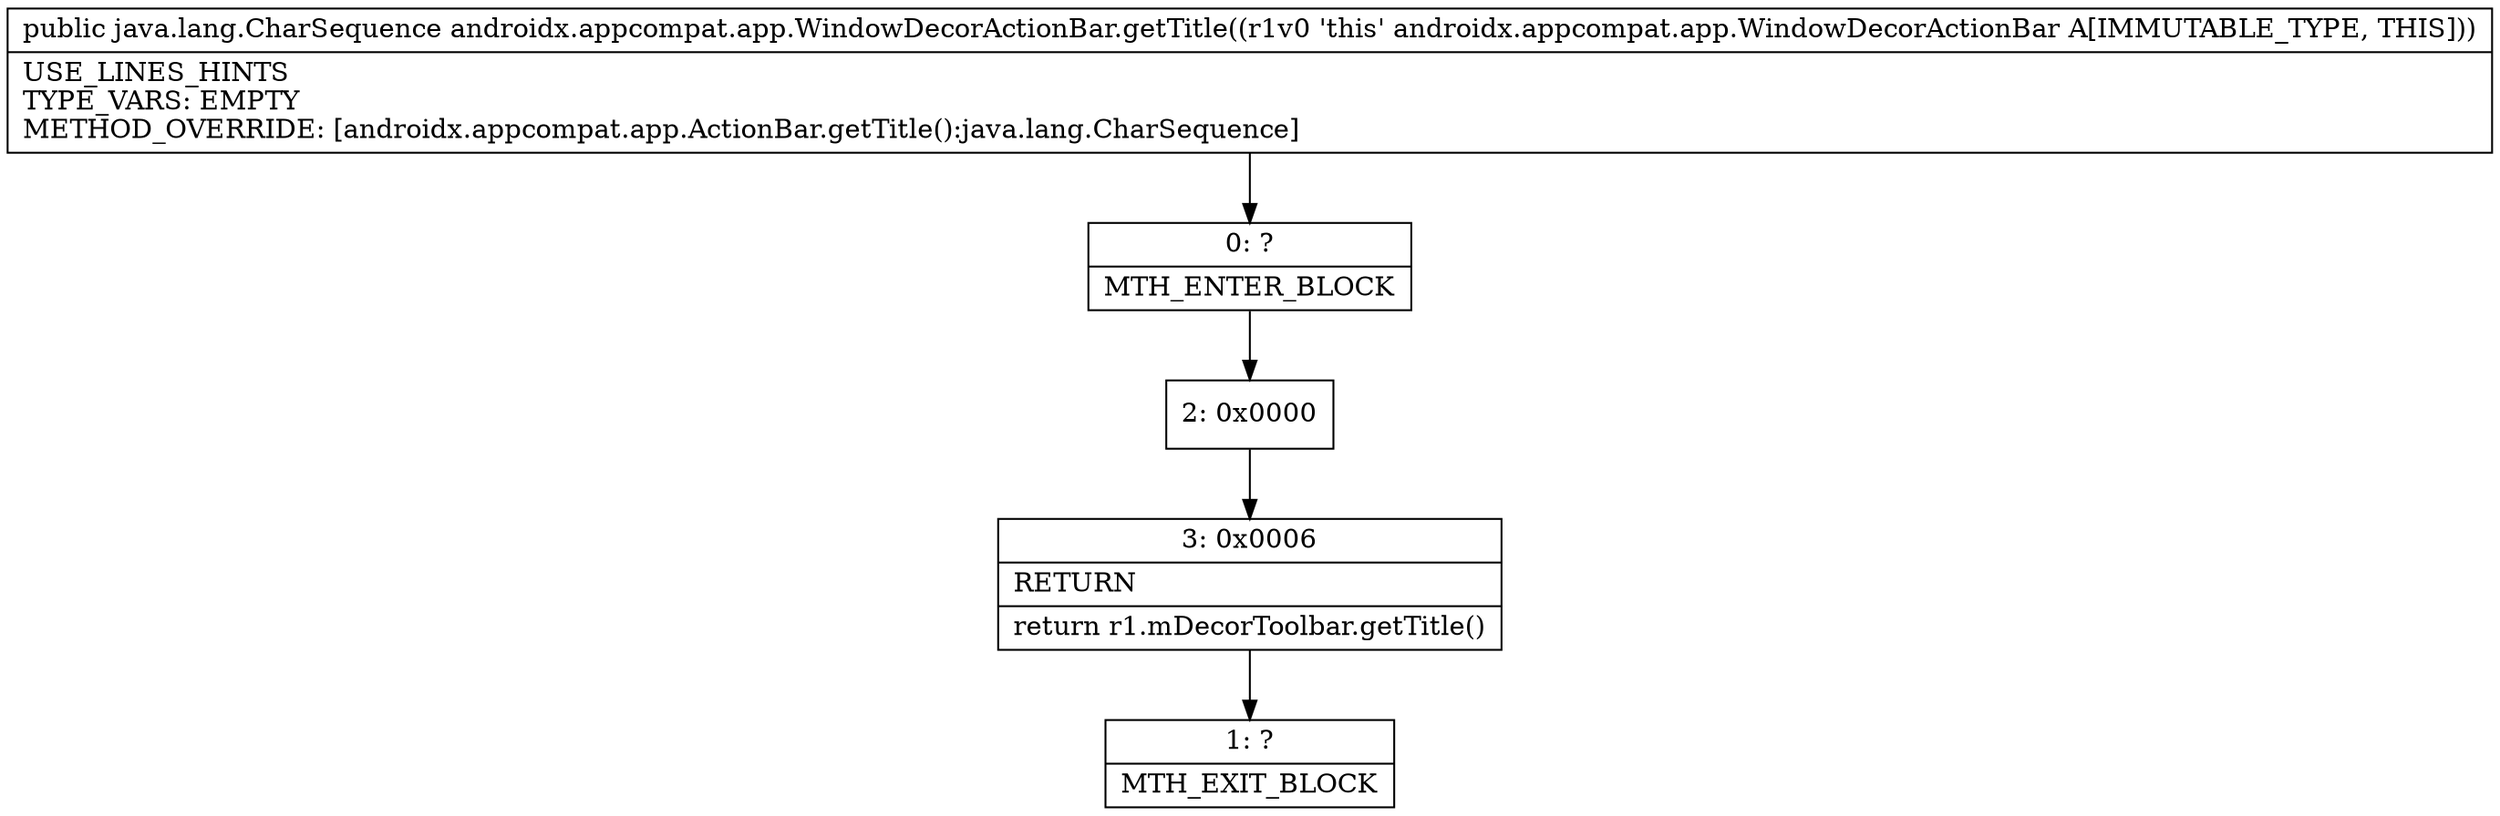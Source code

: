 digraph "CFG forandroidx.appcompat.app.WindowDecorActionBar.getTitle()Ljava\/lang\/CharSequence;" {
Node_0 [shape=record,label="{0\:\ ?|MTH_ENTER_BLOCK\l}"];
Node_2 [shape=record,label="{2\:\ 0x0000}"];
Node_3 [shape=record,label="{3\:\ 0x0006|RETURN\l|return r1.mDecorToolbar.getTitle()\l}"];
Node_1 [shape=record,label="{1\:\ ?|MTH_EXIT_BLOCK\l}"];
MethodNode[shape=record,label="{public java.lang.CharSequence androidx.appcompat.app.WindowDecorActionBar.getTitle((r1v0 'this' androidx.appcompat.app.WindowDecorActionBar A[IMMUTABLE_TYPE, THIS]))  | USE_LINES_HINTS\lTYPE_VARS: EMPTY\lMETHOD_OVERRIDE: [androidx.appcompat.app.ActionBar.getTitle():java.lang.CharSequence]\l}"];
MethodNode -> Node_0;Node_0 -> Node_2;
Node_2 -> Node_3;
Node_3 -> Node_1;
}

